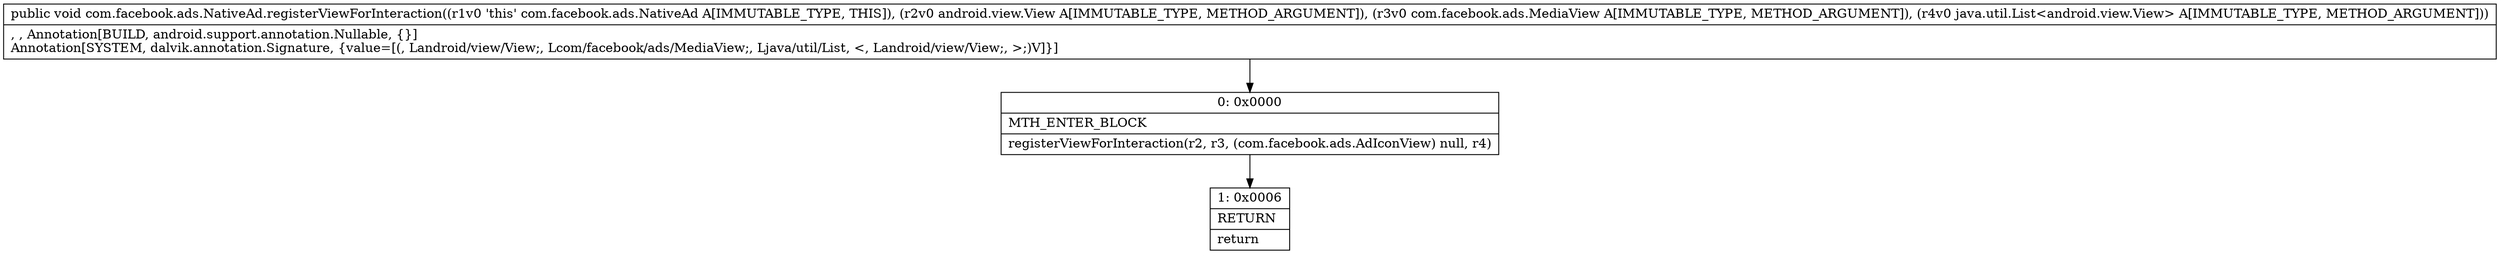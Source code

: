 digraph "CFG forcom.facebook.ads.NativeAd.registerViewForInteraction(Landroid\/view\/View;Lcom\/facebook\/ads\/MediaView;Ljava\/util\/List;)V" {
Node_0 [shape=record,label="{0\:\ 0x0000|MTH_ENTER_BLOCK\l|registerViewForInteraction(r2, r3, (com.facebook.ads.AdIconView) null, r4)\l}"];
Node_1 [shape=record,label="{1\:\ 0x0006|RETURN\l|return\l}"];
MethodNode[shape=record,label="{public void com.facebook.ads.NativeAd.registerViewForInteraction((r1v0 'this' com.facebook.ads.NativeAd A[IMMUTABLE_TYPE, THIS]), (r2v0 android.view.View A[IMMUTABLE_TYPE, METHOD_ARGUMENT]), (r3v0 com.facebook.ads.MediaView A[IMMUTABLE_TYPE, METHOD_ARGUMENT]), (r4v0 java.util.List\<android.view.View\> A[IMMUTABLE_TYPE, METHOD_ARGUMENT]))  | , , Annotation[BUILD, android.support.annotation.Nullable, \{\}]\lAnnotation[SYSTEM, dalvik.annotation.Signature, \{value=[(, Landroid\/view\/View;, Lcom\/facebook\/ads\/MediaView;, Ljava\/util\/List, \<, Landroid\/view\/View;, \>;)V]\}]\l}"];
MethodNode -> Node_0;
Node_0 -> Node_1;
}

